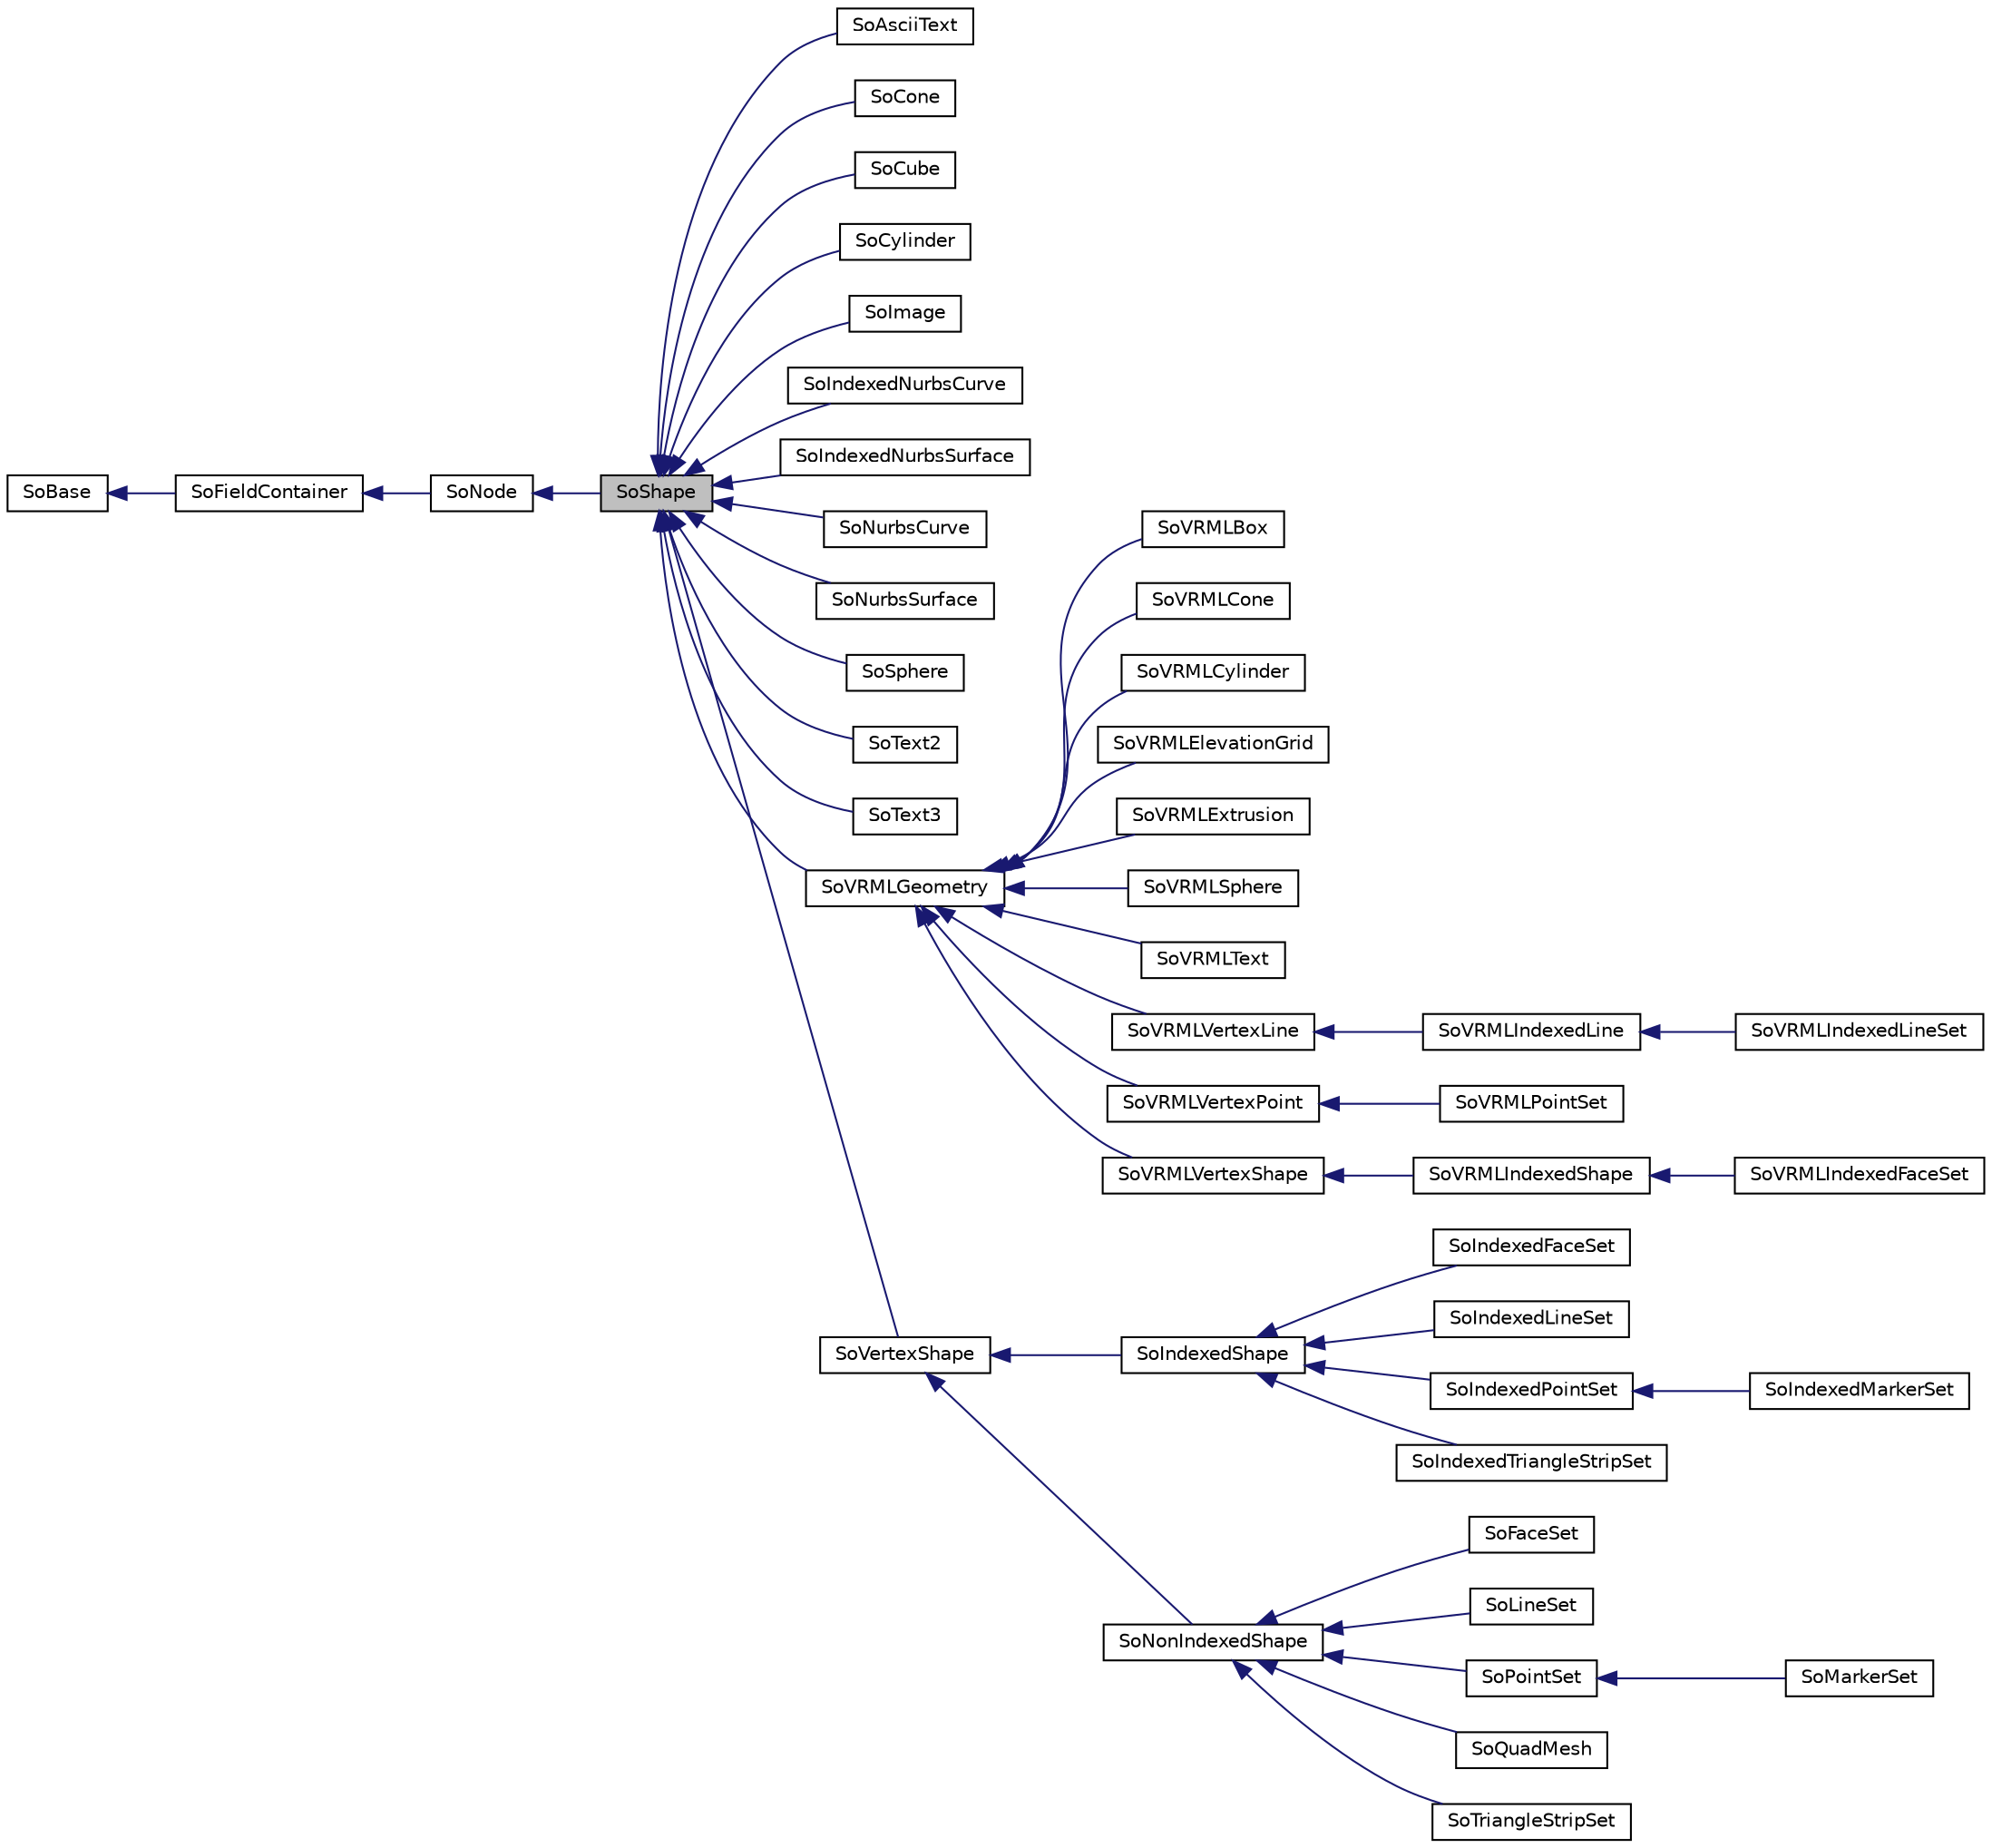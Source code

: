 digraph "SoShape"
{
 // LATEX_PDF_SIZE
  edge [fontname="Helvetica",fontsize="10",labelfontname="Helvetica",labelfontsize="10"];
  node [fontname="Helvetica",fontsize="10",shape=record];
  rankdir="LR";
  Node1 [label="SoShape",height=0.2,width=0.4,color="black", fillcolor="grey75", style="filled", fontcolor="black",tooltip="The SoShape class is the superclass for geometry shapes."];
  Node2 -> Node1 [dir="back",color="midnightblue",fontsize="10",style="solid",fontname="Helvetica"];
  Node2 [label="SoNode",height=0.2,width=0.4,color="black", fillcolor="white", style="filled",URL="$classSoNode.html",tooltip="The SoNode class is the base class for nodes used in scene graphs."];
  Node3 -> Node2 [dir="back",color="midnightblue",fontsize="10",style="solid",fontname="Helvetica"];
  Node3 [label="SoFieldContainer",height=0.2,width=0.4,color="black", fillcolor="white", style="filled",URL="$classSoFieldContainer.html",tooltip="The SoFieldContainer class is a base class for all classes that contain fields."];
  Node4 -> Node3 [dir="back",color="midnightblue",fontsize="10",style="solid",fontname="Helvetica"];
  Node4 [label="SoBase",height=0.2,width=0.4,color="black", fillcolor="white", style="filled",URL="$classSoBase.html",tooltip="The SoBase class is the top-level superclass for a number of class-hierarchies."];
  Node1 -> Node5 [dir="back",color="midnightblue",fontsize="10",style="solid",fontname="Helvetica"];
  Node5 [label="SoAsciiText",height=0.2,width=0.4,color="black", fillcolor="white", style="filled",URL="$classSoAsciiText.html",tooltip="The SoAsciiText class renders flat 3D text."];
  Node1 -> Node6 [dir="back",color="midnightblue",fontsize="10",style="solid",fontname="Helvetica"];
  Node6 [label="SoCone",height=0.2,width=0.4,color="black", fillcolor="white", style="filled",URL="$classSoCone.html",tooltip="The SoCone class is for rendering cone shapes."];
  Node1 -> Node7 [dir="back",color="midnightblue",fontsize="10",style="solid",fontname="Helvetica"];
  Node7 [label="SoCube",height=0.2,width=0.4,color="black", fillcolor="white", style="filled",URL="$classSoCube.html",tooltip="The SoCube class is for rendering cubes."];
  Node1 -> Node8 [dir="back",color="midnightblue",fontsize="10",style="solid",fontname="Helvetica"];
  Node8 [label="SoCylinder",height=0.2,width=0.4,color="black", fillcolor="white", style="filled",URL="$classSoCylinder.html",tooltip="The SoCylinder class is for rendering cylinder shapes."];
  Node1 -> Node9 [dir="back",color="midnightblue",fontsize="10",style="solid",fontname="Helvetica"];
  Node9 [label="SoImage",height=0.2,width=0.4,color="black", fillcolor="white", style="filled",URL="$classSoImage.html",tooltip="The SoImage class draws a 2D image on the viewport."];
  Node1 -> Node10 [dir="back",color="midnightblue",fontsize="10",style="solid",fontname="Helvetica"];
  Node10 [label="SoIndexedNurbsCurve",height=0.2,width=0.4,color="black", fillcolor="white", style="filled",URL="$classSoIndexedNurbsCurve.html",tooltip="The SoIndexedNurbsCurve class is a node for representing smooth curves."];
  Node1 -> Node11 [dir="back",color="midnightblue",fontsize="10",style="solid",fontname="Helvetica"];
  Node11 [label="SoIndexedNurbsSurface",height=0.2,width=0.4,color="black", fillcolor="white", style="filled",URL="$classSoIndexedNurbsSurface.html",tooltip="The SoIndexedNurbsSurface class can be used to render NURBS surfaces."];
  Node1 -> Node12 [dir="back",color="midnightblue",fontsize="10",style="solid",fontname="Helvetica"];
  Node12 [label="SoNurbsCurve",height=0.2,width=0.4,color="black", fillcolor="white", style="filled",URL="$classSoNurbsCurve.html",tooltip="The SoNurbsCurve class is a node for representing smooth curves."];
  Node1 -> Node13 [dir="back",color="midnightblue",fontsize="10",style="solid",fontname="Helvetica"];
  Node13 [label="SoNurbsSurface",height=0.2,width=0.4,color="black", fillcolor="white", style="filled",URL="$classSoNurbsSurface.html",tooltip="The SoNurbsSurface class is used to render smooth surfaces."];
  Node1 -> Node14 [dir="back",color="midnightblue",fontsize="10",style="solid",fontname="Helvetica"];
  Node14 [label="SoSphere",height=0.2,width=0.4,color="black", fillcolor="white", style="filled",URL="$classSoSphere.html",tooltip="The SoSphere class is for rendering sphere shapes."];
  Node1 -> Node15 [dir="back",color="midnightblue",fontsize="10",style="solid",fontname="Helvetica"];
  Node15 [label="SoText2",height=0.2,width=0.4,color="black", fillcolor="white", style="filled",URL="$classSoText2.html",tooltip="The SoText2 class is a node type for visualizing 2D text aligned with the camera plane."];
  Node1 -> Node16 [dir="back",color="midnightblue",fontsize="10",style="solid",fontname="Helvetica"];
  Node16 [label="SoText3",height=0.2,width=0.4,color="black", fillcolor="white", style="filled",URL="$classSoText3.html",tooltip="The SoText3 class renders extruded 3D text."];
  Node1 -> Node17 [dir="back",color="midnightblue",fontsize="10",style="solid",fontname="Helvetica"];
  Node17 [label="SoVRMLGeometry",height=0.2,width=0.4,color="black", fillcolor="white", style="filled",URL="$classSoVRMLGeometry.html",tooltip=" "];
  Node17 -> Node18 [dir="back",color="midnightblue",fontsize="10",style="solid",fontname="Helvetica"];
  Node18 [label="SoVRMLBox",height=0.2,width=0.4,color="black", fillcolor="white", style="filled",URL="$classSoVRMLBox.html",tooltip=" "];
  Node17 -> Node19 [dir="back",color="midnightblue",fontsize="10",style="solid",fontname="Helvetica"];
  Node19 [label="SoVRMLCone",height=0.2,width=0.4,color="black", fillcolor="white", style="filled",URL="$classSoVRMLCone.html",tooltip=" "];
  Node17 -> Node20 [dir="back",color="midnightblue",fontsize="10",style="solid",fontname="Helvetica"];
  Node20 [label="SoVRMLCylinder",height=0.2,width=0.4,color="black", fillcolor="white", style="filled",URL="$classSoVRMLCylinder.html",tooltip=" "];
  Node17 -> Node21 [dir="back",color="midnightblue",fontsize="10",style="solid",fontname="Helvetica"];
  Node21 [label="SoVRMLElevationGrid",height=0.2,width=0.4,color="black", fillcolor="white", style="filled",URL="$classSoVRMLElevationGrid.html",tooltip=" "];
  Node17 -> Node22 [dir="back",color="midnightblue",fontsize="10",style="solid",fontname="Helvetica"];
  Node22 [label="SoVRMLExtrusion",height=0.2,width=0.4,color="black", fillcolor="white", style="filled",URL="$classSoVRMLExtrusion.html",tooltip=" "];
  Node17 -> Node23 [dir="back",color="midnightblue",fontsize="10",style="solid",fontname="Helvetica"];
  Node23 [label="SoVRMLSphere",height=0.2,width=0.4,color="black", fillcolor="white", style="filled",URL="$classSoVRMLSphere.html",tooltip=" "];
  Node17 -> Node24 [dir="back",color="midnightblue",fontsize="10",style="solid",fontname="Helvetica"];
  Node24 [label="SoVRMLText",height=0.2,width=0.4,color="black", fillcolor="white", style="filled",URL="$classSoVRMLText.html",tooltip=" "];
  Node17 -> Node25 [dir="back",color="midnightblue",fontsize="10",style="solid",fontname="Helvetica"];
  Node25 [label="SoVRMLVertexLine",height=0.2,width=0.4,color="black", fillcolor="white", style="filled",URL="$classSoVRMLVertexLine.html",tooltip=" "];
  Node25 -> Node26 [dir="back",color="midnightblue",fontsize="10",style="solid",fontname="Helvetica"];
  Node26 [label="SoVRMLIndexedLine",height=0.2,width=0.4,color="black", fillcolor="white", style="filled",URL="$classSoVRMLIndexedLine.html",tooltip=" "];
  Node26 -> Node27 [dir="back",color="midnightblue",fontsize="10",style="solid",fontname="Helvetica"];
  Node27 [label="SoVRMLIndexedLineSet",height=0.2,width=0.4,color="black", fillcolor="white", style="filled",URL="$classSoVRMLIndexedLineSet.html",tooltip=" "];
  Node17 -> Node28 [dir="back",color="midnightblue",fontsize="10",style="solid",fontname="Helvetica"];
  Node28 [label="SoVRMLVertexPoint",height=0.2,width=0.4,color="black", fillcolor="white", style="filled",URL="$classSoVRMLVertexPoint.html",tooltip=" "];
  Node28 -> Node29 [dir="back",color="midnightblue",fontsize="10",style="solid",fontname="Helvetica"];
  Node29 [label="SoVRMLPointSet",height=0.2,width=0.4,color="black", fillcolor="white", style="filled",URL="$classSoVRMLPointSet.html",tooltip=" "];
  Node17 -> Node30 [dir="back",color="midnightblue",fontsize="10",style="solid",fontname="Helvetica"];
  Node30 [label="SoVRMLVertexShape",height=0.2,width=0.4,color="black", fillcolor="white", style="filled",URL="$classSoVRMLVertexShape.html",tooltip=" "];
  Node30 -> Node31 [dir="back",color="midnightblue",fontsize="10",style="solid",fontname="Helvetica"];
  Node31 [label="SoVRMLIndexedShape",height=0.2,width=0.4,color="black", fillcolor="white", style="filled",URL="$classSoVRMLIndexedShape.html",tooltip=" "];
  Node31 -> Node32 [dir="back",color="midnightblue",fontsize="10",style="solid",fontname="Helvetica"];
  Node32 [label="SoVRMLIndexedFaceSet",height=0.2,width=0.4,color="black", fillcolor="white", style="filled",URL="$classSoVRMLIndexedFaceSet.html",tooltip=" "];
  Node1 -> Node33 [dir="back",color="midnightblue",fontsize="10",style="solid",fontname="Helvetica"];
  Node33 [label="SoVertexShape",height=0.2,width=0.4,color="black", fillcolor="white", style="filled",URL="$classSoVertexShape.html",tooltip="The SoVertexShape class is the superclass for all vertex based shapes."];
  Node33 -> Node34 [dir="back",color="midnightblue",fontsize="10",style="solid",fontname="Helvetica"];
  Node34 [label="SoIndexedShape",height=0.2,width=0.4,color="black", fillcolor="white", style="filled",URL="$classSoIndexedShape.html",tooltip="The SoIndexedShape class is the superclass for all indexed vertex shapes."];
  Node34 -> Node35 [dir="back",color="midnightblue",fontsize="10",style="solid",fontname="Helvetica"];
  Node35 [label="SoIndexedFaceSet",height=0.2,width=0.4,color="black", fillcolor="white", style="filled",URL="$classSoIndexedFaceSet.html",tooltip="The SoIndexedFaceSet class is used to handle generic indexed facesets."];
  Node34 -> Node36 [dir="back",color="midnightblue",fontsize="10",style="solid",fontname="Helvetica"];
  Node36 [label="SoIndexedLineSet",height=0.2,width=0.4,color="black", fillcolor="white", style="filled",URL="$classSoIndexedLineSet.html",tooltip="The SoIndexedLineSet class is used to render and otherwise represent indexed lines."];
  Node34 -> Node37 [dir="back",color="midnightblue",fontsize="10",style="solid",fontname="Helvetica"];
  Node37 [label="SoIndexedPointSet",height=0.2,width=0.4,color="black", fillcolor="white", style="filled",URL="$classSoIndexedPointSet.html",tooltip="The SoIndexedPointSet class is used to display a set of 3D points."];
  Node37 -> Node38 [dir="back",color="midnightblue",fontsize="10",style="solid",fontname="Helvetica"];
  Node38 [label="SoIndexedMarkerSet",height=0.2,width=0.4,color="black", fillcolor="white", style="filled",URL="$classSoIndexedMarkerSet.html",tooltip="The SoIndexedMarkerSet class is used to display a set of bitmap markers at 3D positions."];
  Node34 -> Node39 [dir="back",color="midnightblue",fontsize="10",style="solid",fontname="Helvetica"];
  Node39 [label="SoIndexedTriangleStripSet",height=0.2,width=0.4,color="black", fillcolor="white", style="filled",URL="$classSoIndexedTriangleStripSet.html",tooltip="The SoIndexedTriangleStripSet class keeps data for rendering and otherwise representing triangle stri..."];
  Node33 -> Node40 [dir="back",color="midnightblue",fontsize="10",style="solid",fontname="Helvetica"];
  Node40 [label="SoNonIndexedShape",height=0.2,width=0.4,color="black", fillcolor="white", style="filled",URL="$classSoNonIndexedShape.html",tooltip="The SoNonIndexedShape class is the superclass for all non-indexed vertex based shapes."];
  Node40 -> Node41 [dir="back",color="midnightblue",fontsize="10",style="solid",fontname="Helvetica"];
  Node41 [label="SoFaceSet",height=0.2,width=0.4,color="black", fillcolor="white", style="filled",URL="$classSoFaceSet.html",tooltip="The SoFaceSet class is used to render and organize non-indexed polygonal face data."];
  Node40 -> Node42 [dir="back",color="midnightblue",fontsize="10",style="solid",fontname="Helvetica"];
  Node42 [label="SoLineSet",height=0.2,width=0.4,color="black", fillcolor="white", style="filled",URL="$classSoLineSet.html",tooltip="The SoLineSet class is used to render and organize non-indexed polylines."];
  Node40 -> Node43 [dir="back",color="midnightblue",fontsize="10",style="solid",fontname="Helvetica"];
  Node43 [label="SoPointSet",height=0.2,width=0.4,color="black", fillcolor="white", style="filled",URL="$classSoPointSet.html",tooltip="The SoPointSet class is used to display a set of 3D points."];
  Node43 -> Node44 [dir="back",color="midnightblue",fontsize="10",style="solid",fontname="Helvetica"];
  Node44 [label="SoMarkerSet",height=0.2,width=0.4,color="black", fillcolor="white", style="filled",URL="$classSoMarkerSet.html",tooltip="The SoMarkerSet class displays a set of 2D bitmap markers in 3D."];
  Node40 -> Node45 [dir="back",color="midnightblue",fontsize="10",style="solid",fontname="Helvetica"];
  Node45 [label="SoQuadMesh",height=0.2,width=0.4,color="black", fillcolor="white", style="filled",URL="$classSoQuadMesh.html",tooltip="The SoQuadMesh class is used to render and optimize a quadrilateral mesh."];
  Node40 -> Node46 [dir="back",color="midnightblue",fontsize="10",style="solid",fontname="Helvetica"];
  Node46 [label="SoTriangleStripSet",height=0.2,width=0.4,color="black", fillcolor="white", style="filled",URL="$classSoTriangleStripSet.html",tooltip="The SoTriangleStripSet class is used to render and control non-indexed triangle strips."];
}
